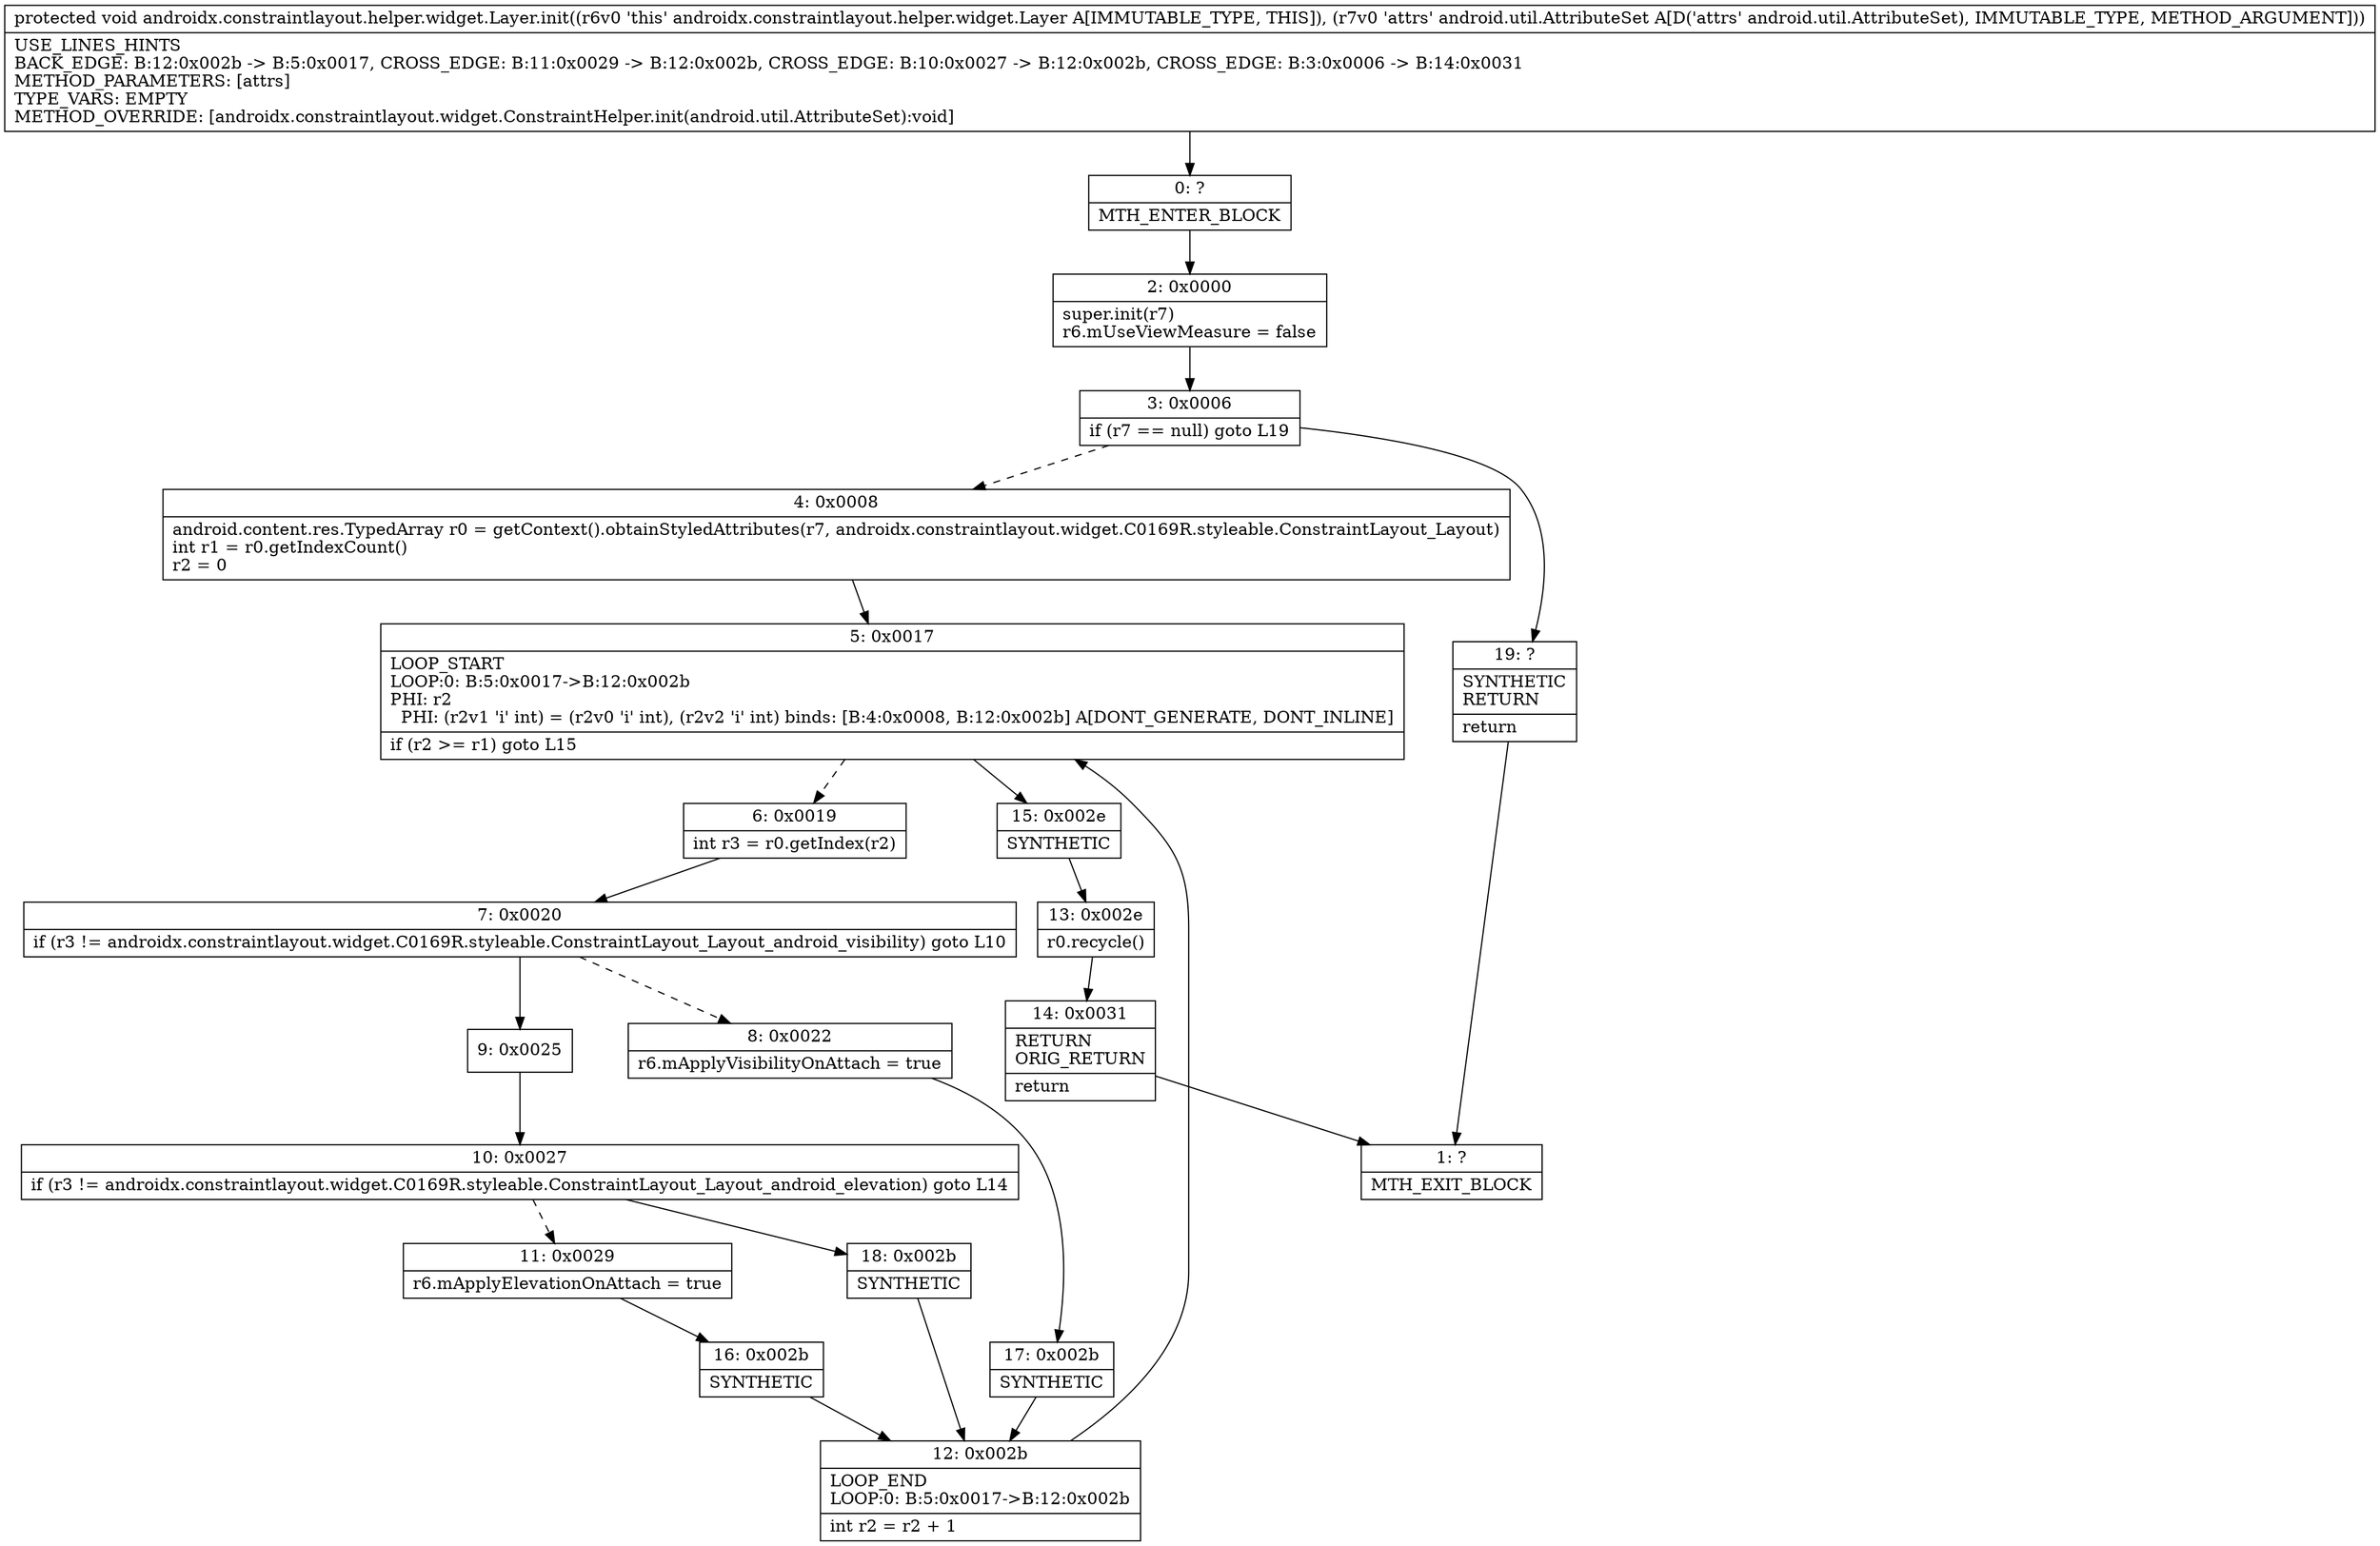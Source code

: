 digraph "CFG forandroidx.constraintlayout.helper.widget.Layer.init(Landroid\/util\/AttributeSet;)V" {
Node_0 [shape=record,label="{0\:\ ?|MTH_ENTER_BLOCK\l}"];
Node_2 [shape=record,label="{2\:\ 0x0000|super.init(r7)\lr6.mUseViewMeasure = false\l}"];
Node_3 [shape=record,label="{3\:\ 0x0006|if (r7 == null) goto L19\l}"];
Node_4 [shape=record,label="{4\:\ 0x0008|android.content.res.TypedArray r0 = getContext().obtainStyledAttributes(r7, androidx.constraintlayout.widget.C0169R.styleable.ConstraintLayout_Layout)\lint r1 = r0.getIndexCount()\lr2 = 0\l}"];
Node_5 [shape=record,label="{5\:\ 0x0017|LOOP_START\lLOOP:0: B:5:0x0017\-\>B:12:0x002b\lPHI: r2 \l  PHI: (r2v1 'i' int) = (r2v0 'i' int), (r2v2 'i' int) binds: [B:4:0x0008, B:12:0x002b] A[DONT_GENERATE, DONT_INLINE]\l|if (r2 \>= r1) goto L15\l}"];
Node_6 [shape=record,label="{6\:\ 0x0019|int r3 = r0.getIndex(r2)\l}"];
Node_7 [shape=record,label="{7\:\ 0x0020|if (r3 != androidx.constraintlayout.widget.C0169R.styleable.ConstraintLayout_Layout_android_visibility) goto L10\l}"];
Node_8 [shape=record,label="{8\:\ 0x0022|r6.mApplyVisibilityOnAttach = true\l}"];
Node_17 [shape=record,label="{17\:\ 0x002b|SYNTHETIC\l}"];
Node_12 [shape=record,label="{12\:\ 0x002b|LOOP_END\lLOOP:0: B:5:0x0017\-\>B:12:0x002b\l|int r2 = r2 + 1\l}"];
Node_9 [shape=record,label="{9\:\ 0x0025}"];
Node_10 [shape=record,label="{10\:\ 0x0027|if (r3 != androidx.constraintlayout.widget.C0169R.styleable.ConstraintLayout_Layout_android_elevation) goto L14\l}"];
Node_11 [shape=record,label="{11\:\ 0x0029|r6.mApplyElevationOnAttach = true\l}"];
Node_16 [shape=record,label="{16\:\ 0x002b|SYNTHETIC\l}"];
Node_18 [shape=record,label="{18\:\ 0x002b|SYNTHETIC\l}"];
Node_15 [shape=record,label="{15\:\ 0x002e|SYNTHETIC\l}"];
Node_13 [shape=record,label="{13\:\ 0x002e|r0.recycle()\l}"];
Node_14 [shape=record,label="{14\:\ 0x0031|RETURN\lORIG_RETURN\l|return\l}"];
Node_1 [shape=record,label="{1\:\ ?|MTH_EXIT_BLOCK\l}"];
Node_19 [shape=record,label="{19\:\ ?|SYNTHETIC\lRETURN\l|return\l}"];
MethodNode[shape=record,label="{protected void androidx.constraintlayout.helper.widget.Layer.init((r6v0 'this' androidx.constraintlayout.helper.widget.Layer A[IMMUTABLE_TYPE, THIS]), (r7v0 'attrs' android.util.AttributeSet A[D('attrs' android.util.AttributeSet), IMMUTABLE_TYPE, METHOD_ARGUMENT]))  | USE_LINES_HINTS\lBACK_EDGE: B:12:0x002b \-\> B:5:0x0017, CROSS_EDGE: B:11:0x0029 \-\> B:12:0x002b, CROSS_EDGE: B:10:0x0027 \-\> B:12:0x002b, CROSS_EDGE: B:3:0x0006 \-\> B:14:0x0031\lMETHOD_PARAMETERS: [attrs]\lTYPE_VARS: EMPTY\lMETHOD_OVERRIDE: [androidx.constraintlayout.widget.ConstraintHelper.init(android.util.AttributeSet):void]\l}"];
MethodNode -> Node_0;Node_0 -> Node_2;
Node_2 -> Node_3;
Node_3 -> Node_4[style=dashed];
Node_3 -> Node_19;
Node_4 -> Node_5;
Node_5 -> Node_6[style=dashed];
Node_5 -> Node_15;
Node_6 -> Node_7;
Node_7 -> Node_8[style=dashed];
Node_7 -> Node_9;
Node_8 -> Node_17;
Node_17 -> Node_12;
Node_12 -> Node_5;
Node_9 -> Node_10;
Node_10 -> Node_11[style=dashed];
Node_10 -> Node_18;
Node_11 -> Node_16;
Node_16 -> Node_12;
Node_18 -> Node_12;
Node_15 -> Node_13;
Node_13 -> Node_14;
Node_14 -> Node_1;
Node_19 -> Node_1;
}

